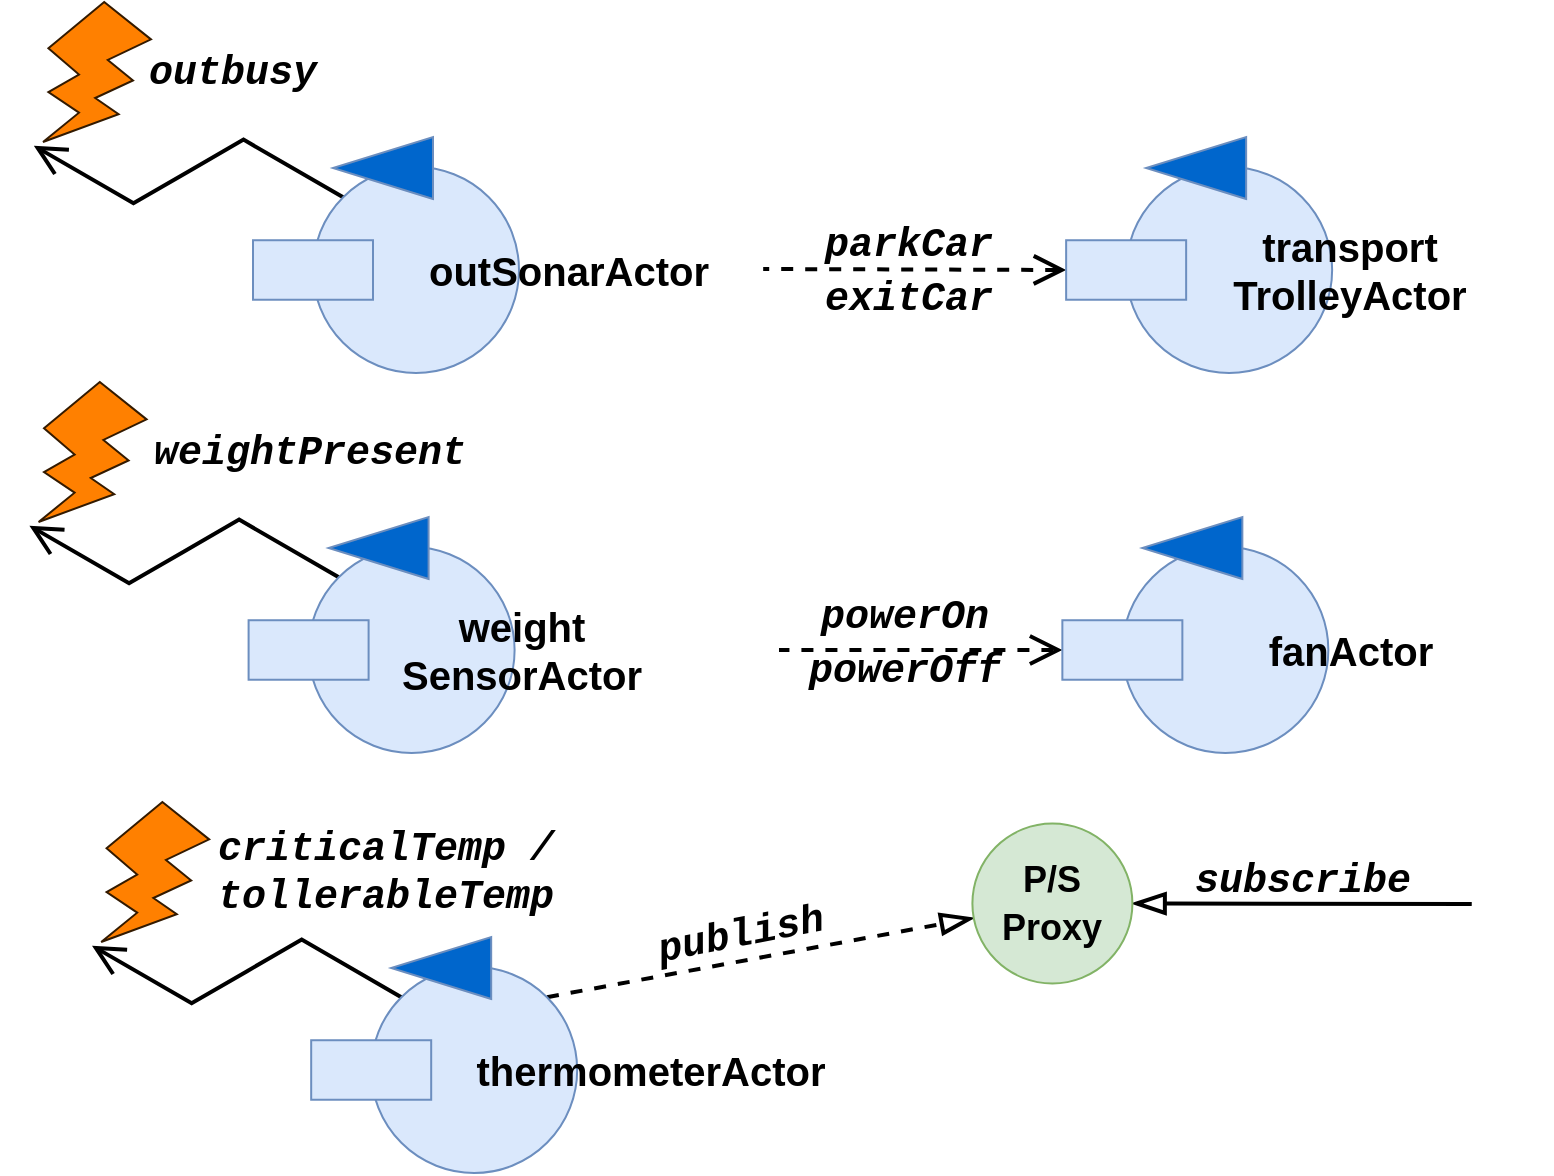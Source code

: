 <mxfile version="14.6.13" type="device"><diagram id="PS5p-miRpUZN3mHIzFUU" name="Pagina-1"><mxGraphModel dx="1216" dy="704" grid="1" gridSize="10" guides="1" tooltips="1" connect="1" arrows="1" fold="1" page="1" pageScale="1" pageWidth="827" pageHeight="1169" math="0" shadow="0"><root><mxCell id="0"/><mxCell id="1" parent="0"/><mxCell id="p0v2MCYOTG-1YUI7HmbI-3" style="edgeStyle=isometricEdgeStyle;rounded=0;orthogonalLoop=1;jettySize=auto;html=1;exitX=0;exitY=0;exitDx=0;exitDy=0;endSize=12;endArrow=open;endFill=0;elbow=vertical;entryX=-0.085;entryY=1.026;entryDx=0;entryDy=0;entryPerimeter=0;strokeWidth=2;" edge="1" parent="1" source="4LaPOjj_Q7NK6tY3Kzd9-4" target="p0v2MCYOTG-1YUI7HmbI-2"><mxGeometry relative="1" as="geometry"><mxPoint x="-35.5" y="171.5" as="targetPoint"/></mxGeometry></mxCell><mxCell id="4LaPOjj_Q7NK6tY3Kzd9-4" value="" style="ellipse;whiteSpace=wrap;html=1;aspect=fixed;fillColor=#dae8fc;fontStyle=1;fontFamily=Courier New;fontSize=20;strokeColor=#6c8ebf;" parent="1" vertex="1"><mxGeometry x="179.5" y="122.5" width="103" height="103" as="geometry"/></mxCell><mxCell id="4LaPOjj_Q7NK6tY3Kzd9-5" value="" style="triangle;whiteSpace=wrap;html=1;rotation=-180;strokeColor=#6C8EBF;fillColor=#0066CC;" parent="1" vertex="1"><mxGeometry x="189.5" y="107.5" width="50" height="31" as="geometry"/></mxCell><mxCell id="4LaPOjj_Q7NK6tY3Kzd9-6" value="" style="rounded=0;whiteSpace=wrap;html=1;fillColor=#dae8fc;strokeColor=#6c8ebf;" parent="1" vertex="1"><mxGeometry x="149.5" y="159.12" width="60" height="29.75" as="geometry"/></mxCell><mxCell id="4LaPOjj_Q7NK6tY3Kzd9-8" value="outSonarActor" style="text;html=1;strokeColor=none;fillColor=none;align=center;verticalAlign=middle;whiteSpace=wrap;rounded=0;fontSize=20;fontStyle=1" parent="1" vertex="1"><mxGeometry x="220.5" y="164" width="173" height="20" as="geometry"/></mxCell><mxCell id="p0v2MCYOTG-1YUI7HmbI-2" value="" style="verticalLabelPosition=bottom;verticalAlign=top;html=1;shape=mxgraph.basic.flash;rotation=0;direction=east;fillColor=#FF8000;strokeColor=#331A00;" vertex="1" parent="1"><mxGeometry x="44.5" y="40" width="54" height="70" as="geometry"/></mxCell><mxCell id="p0v2MCYOTG-1YUI7HmbI-4" value="outbusy" style="text;html=1;strokeColor=none;fillColor=none;align=center;verticalAlign=middle;whiteSpace=wrap;rounded=0;fontStyle=3;fontFamily=Courier New;fontSize=20;labelBackgroundColor=none;labelBorderColor=none;" vertex="1" parent="1"><mxGeometry x="74" y="61.5" width="131" height="27" as="geometry"/></mxCell><mxCell id="p0v2MCYOTG-1YUI7HmbI-8" style="edgeStyle=isometricEdgeStyle;rounded=0;orthogonalLoop=1;jettySize=auto;html=1;exitX=0;exitY=0;exitDx=0;exitDy=0;endSize=12;endArrow=open;endFill=0;elbow=vertical;entryX=-0.085;entryY=1.026;entryDx=0;entryDy=0;entryPerimeter=0;strokeWidth=2;" edge="1" parent="1" source="p0v2MCYOTG-1YUI7HmbI-9" target="p0v2MCYOTG-1YUI7HmbI-13"><mxGeometry relative="1" as="geometry"><mxPoint x="-6.41" y="571.5" as="targetPoint"/></mxGeometry></mxCell><mxCell id="p0v2MCYOTG-1YUI7HmbI-42" style="edgeStyle=none;rounded=0;orthogonalLoop=1;jettySize=auto;html=1;exitX=1;exitY=0;exitDx=0;exitDy=0;fontFamily=Courier New;fontSize=20;startArrow=none;startFill=0;endArrow=blockThin;endFill=0;startSize=12;endSize=12;strokeWidth=2;dashed=1;" edge="1" parent="1" source="p0v2MCYOTG-1YUI7HmbI-9" target="p0v2MCYOTG-1YUI7HmbI-40"><mxGeometry relative="1" as="geometry"/></mxCell><mxCell id="p0v2MCYOTG-1YUI7HmbI-9" value="" style="ellipse;whiteSpace=wrap;html=1;aspect=fixed;fillColor=#dae8fc;fontStyle=1;fontFamily=Courier New;fontSize=20;strokeColor=#6c8ebf;" vertex="1" parent="1"><mxGeometry x="208.59" y="522.5" width="103" height="103" as="geometry"/></mxCell><mxCell id="p0v2MCYOTG-1YUI7HmbI-10" value="" style="triangle;whiteSpace=wrap;html=1;rotation=-180;strokeColor=#6C8EBF;fillColor=#0066CC;" vertex="1" parent="1"><mxGeometry x="218.59" y="507.5" width="50" height="31" as="geometry"/></mxCell><mxCell id="p0v2MCYOTG-1YUI7HmbI-11" value="" style="rounded=0;whiteSpace=wrap;html=1;fillColor=#dae8fc;strokeColor=#6c8ebf;" vertex="1" parent="1"><mxGeometry x="178.59" y="559.12" width="60" height="29.75" as="geometry"/></mxCell><mxCell id="p0v2MCYOTG-1YUI7HmbI-12" value="thermometerActor" style="text;html=1;strokeColor=none;fillColor=none;align=center;verticalAlign=middle;whiteSpace=wrap;rounded=0;fontSize=20;fontStyle=1" vertex="1" parent="1"><mxGeometry x="261.5" y="563.99" width="173" height="20" as="geometry"/></mxCell><mxCell id="p0v2MCYOTG-1YUI7HmbI-13" value="" style="verticalLabelPosition=bottom;verticalAlign=top;html=1;shape=mxgraph.basic.flash;rotation=0;direction=east;fillColor=#FF8000;strokeColor=#331A00;" vertex="1" parent="1"><mxGeometry x="73.59" y="440" width="54" height="70" as="geometry"/></mxCell><mxCell id="p0v2MCYOTG-1YUI7HmbI-14" value="criticalTemp /&lt;br&gt;tollerableTemp" style="text;html=1;strokeColor=none;fillColor=none;align=center;verticalAlign=middle;whiteSpace=wrap;rounded=0;fontStyle=3;fontFamily=Courier New;fontSize=20;labelBackgroundColor=none;labelBorderColor=none;" vertex="1" parent="1"><mxGeometry x="119.68" y="450.75" width="191.91" height="48.5" as="geometry"/></mxCell><mxCell id="p0v2MCYOTG-1YUI7HmbI-15" style="edgeStyle=isometricEdgeStyle;rounded=0;orthogonalLoop=1;jettySize=auto;html=1;exitX=0;exitY=0;exitDx=0;exitDy=0;endSize=12;endArrow=open;endFill=0;elbow=vertical;entryX=-0.085;entryY=1.026;entryDx=0;entryDy=0;entryPerimeter=0;strokeWidth=2;" edge="1" parent="1" source="p0v2MCYOTG-1YUI7HmbI-16" target="p0v2MCYOTG-1YUI7HmbI-20"><mxGeometry relative="1" as="geometry"><mxPoint x="-37.7" y="361.5" as="targetPoint"/></mxGeometry></mxCell><mxCell id="p0v2MCYOTG-1YUI7HmbI-16" value="" style="ellipse;whiteSpace=wrap;html=1;aspect=fixed;fillColor=#dae8fc;fontStyle=1;fontFamily=Courier New;fontSize=20;strokeColor=#6c8ebf;" vertex="1" parent="1"><mxGeometry x="177.3" y="312.5" width="103" height="103" as="geometry"/></mxCell><mxCell id="p0v2MCYOTG-1YUI7HmbI-17" value="" style="triangle;whiteSpace=wrap;html=1;rotation=-180;strokeColor=#6C8EBF;fillColor=#0066CC;" vertex="1" parent="1"><mxGeometry x="187.3" y="297.5" width="50" height="31" as="geometry"/></mxCell><mxCell id="p0v2MCYOTG-1YUI7HmbI-18" value="" style="rounded=0;whiteSpace=wrap;html=1;fillColor=#dae8fc;strokeColor=#6c8ebf;" vertex="1" parent="1"><mxGeometry x="147.3" y="349.12" width="60" height="29.75" as="geometry"/></mxCell><mxCell id="p0v2MCYOTG-1YUI7HmbI-19" value="weight&lt;br&gt;SensorActor" style="text;html=1;strokeColor=none;fillColor=none;align=center;verticalAlign=middle;whiteSpace=wrap;rounded=0;fontSize=20;fontStyle=1" vertex="1" parent="1"><mxGeometry x="218.3" y="354" width="131.7" height="20" as="geometry"/></mxCell><mxCell id="p0v2MCYOTG-1YUI7HmbI-20" value="" style="verticalLabelPosition=bottom;verticalAlign=top;html=1;shape=mxgraph.basic.flash;rotation=0;direction=east;fillColor=#FF8000;strokeColor=#331A00;" vertex="1" parent="1"><mxGeometry x="42.3" y="230" width="54" height="70" as="geometry"/></mxCell><mxCell id="p0v2MCYOTG-1YUI7HmbI-21" value="weightPresent" style="text;html=1;strokeColor=none;fillColor=none;align=center;verticalAlign=middle;whiteSpace=wrap;rounded=0;fontStyle=3;fontFamily=Courier New;fontSize=20;labelBackgroundColor=none;labelBorderColor=none;" vertex="1" parent="1"><mxGeometry x="91.55" y="251.5" width="171.5" height="27" as="geometry"/></mxCell><mxCell id="p0v2MCYOTG-1YUI7HmbI-23" value="" style="ellipse;whiteSpace=wrap;html=1;aspect=fixed;fillColor=#dae8fc;fontStyle=1;fontFamily=Courier New;fontSize=20;strokeColor=#6c8ebf;" vertex="1" parent="1"><mxGeometry x="584.18" y="312.5" width="103" height="103" as="geometry"/></mxCell><mxCell id="p0v2MCYOTG-1YUI7HmbI-24" value="" style="triangle;whiteSpace=wrap;html=1;rotation=-180;strokeColor=#6C8EBF;fillColor=#0066CC;" vertex="1" parent="1"><mxGeometry x="594.18" y="297.5" width="50" height="31" as="geometry"/></mxCell><mxCell id="p0v2MCYOTG-1YUI7HmbI-29" style="rounded=0;orthogonalLoop=1;jettySize=auto;html=1;exitX=0;exitY=0.5;exitDx=0;exitDy=0;fontFamily=Courier New;fontSize=20;endArrow=none;endFill=0;endSize=12;strokeWidth=2;dashed=1;startArrow=open;startFill=0;startSize=12;" edge="1" parent="1" source="p0v2MCYOTG-1YUI7HmbI-25"><mxGeometry relative="1" as="geometry"><mxPoint x="412.5" y="364" as="targetPoint"/></mxGeometry></mxCell><mxCell id="p0v2MCYOTG-1YUI7HmbI-25" value="" style="rounded=0;whiteSpace=wrap;html=1;fillColor=#dae8fc;strokeColor=#6c8ebf;" vertex="1" parent="1"><mxGeometry x="554.18" y="349.12" width="60" height="29.75" as="geometry"/></mxCell><mxCell id="p0v2MCYOTG-1YUI7HmbI-26" value="fanActor" style="text;html=1;strokeColor=none;fillColor=none;align=center;verticalAlign=middle;whiteSpace=wrap;rounded=0;fontSize=20;fontStyle=1" vertex="1" parent="1"><mxGeometry x="639.59" y="354" width="117.32" height="20" as="geometry"/></mxCell><mxCell id="p0v2MCYOTG-1YUI7HmbI-30" value="powerOn" style="text;html=1;strokeColor=none;fillColor=none;align=center;verticalAlign=middle;whiteSpace=wrap;rounded=0;fontStyle=3;fontFamily=Courier New;fontSize=20;labelBackgroundColor=none;labelBorderColor=none;" vertex="1" parent="1"><mxGeometry x="410" y="333" width="131" height="27" as="geometry"/></mxCell><mxCell id="p0v2MCYOTG-1YUI7HmbI-31" value="powerOff" style="text;html=1;strokeColor=none;fillColor=none;align=center;verticalAlign=middle;whiteSpace=wrap;rounded=0;fontStyle=3;fontFamily=Courier New;fontSize=20;labelBackgroundColor=none;labelBorderColor=none;" vertex="1" parent="1"><mxGeometry x="410" y="360" width="131" height="27" as="geometry"/></mxCell><mxCell id="p0v2MCYOTG-1YUI7HmbI-32" value="" style="ellipse;whiteSpace=wrap;html=1;aspect=fixed;fillColor=#dae8fc;fontStyle=1;fontFamily=Courier New;fontSize=20;strokeColor=#6c8ebf;" vertex="1" parent="1"><mxGeometry x="586.07" y="122.5" width="103" height="103" as="geometry"/></mxCell><mxCell id="p0v2MCYOTG-1YUI7HmbI-33" value="" style="triangle;whiteSpace=wrap;html=1;rotation=-180;strokeColor=#6C8EBF;fillColor=#0066CC;" vertex="1" parent="1"><mxGeometry x="596.07" y="107.5" width="50" height="31" as="geometry"/></mxCell><mxCell id="p0v2MCYOTG-1YUI7HmbI-34" style="rounded=0;orthogonalLoop=1;jettySize=auto;html=1;exitX=0;exitY=0.5;exitDx=0;exitDy=0;fontFamily=Courier New;fontSize=20;endArrow=none;endFill=0;endSize=12;strokeWidth=2;dashed=1;startArrow=open;startFill=0;startSize=12;" edge="1" parent="1" source="p0v2MCYOTG-1YUI7HmbI-35"><mxGeometry relative="1" as="geometry"><mxPoint x="404.59" y="173.5" as="targetPoint"/></mxGeometry></mxCell><mxCell id="p0v2MCYOTG-1YUI7HmbI-35" value="" style="rounded=0;whiteSpace=wrap;html=1;fillColor=#dae8fc;strokeColor=#6c8ebf;" vertex="1" parent="1"><mxGeometry x="556.07" y="159.12" width="60" height="29.75" as="geometry"/></mxCell><mxCell id="p0v2MCYOTG-1YUI7HmbI-36" value="transport&lt;br&gt;TrolleyActor" style="text;html=1;strokeColor=none;fillColor=none;align=center;verticalAlign=middle;whiteSpace=wrap;rounded=0;fontSize=20;fontStyle=1" vertex="1" parent="1"><mxGeometry x="598.25" y="163.99" width="200" height="20" as="geometry"/></mxCell><mxCell id="p0v2MCYOTG-1YUI7HmbI-37" value="parkCar" style="text;html=1;strokeColor=none;fillColor=none;align=center;verticalAlign=middle;whiteSpace=wrap;rounded=0;fontStyle=3;fontFamily=Courier New;fontSize=20;labelBackgroundColor=none;labelBorderColor=none;" vertex="1" parent="1"><mxGeometry x="411.89" y="147.5" width="131" height="27" as="geometry"/></mxCell><mxCell id="p0v2MCYOTG-1YUI7HmbI-38" value="exitCar" style="text;html=1;strokeColor=none;fillColor=none;align=center;verticalAlign=middle;whiteSpace=wrap;rounded=0;fontStyle=3;fontFamily=Courier New;fontSize=20;labelBackgroundColor=none;labelBorderColor=none;" vertex="1" parent="1"><mxGeometry x="411.89" y="174.5" width="131" height="27" as="geometry"/></mxCell><mxCell id="p0v2MCYOTG-1YUI7HmbI-46" style="edgeStyle=none;rounded=0;orthogonalLoop=1;jettySize=auto;html=1;fontFamily=Courier New;fontSize=18;startArrow=blockThin;startFill=0;endArrow=none;endFill=0;startSize=12;endSize=12;strokeWidth=2;" edge="1" parent="1" source="p0v2MCYOTG-1YUI7HmbI-40"><mxGeometry relative="1" as="geometry"><mxPoint x="758.865" y="491" as="targetPoint"/></mxGeometry></mxCell><mxCell id="p0v2MCYOTG-1YUI7HmbI-40" value="&lt;span style=&quot;color: rgb(0 , 0 , 0) ; font-family: &amp;#34;helvetica&amp;#34; ; font-size: 18px ; font-style: normal ; font-weight: 700 ; letter-spacing: normal ; text-align: center ; text-indent: 0px ; text-transform: none ; word-spacing: 0px ; display: inline ; float: none&quot;&gt;P/S&lt;/span&gt;&lt;br style=&quot;color: rgb(0 , 0 , 0) ; font-family: &amp;#34;helvetica&amp;#34; ; font-size: 18px ; font-style: normal ; font-weight: 700 ; letter-spacing: normal ; text-align: center ; text-indent: 0px ; text-transform: none ; word-spacing: 0px&quot;&gt;&lt;span style=&quot;color: rgb(0 , 0 , 0) ; font-family: &amp;#34;helvetica&amp;#34; ; font-size: 18px ; font-style: normal ; font-weight: 700 ; letter-spacing: normal ; text-align: center ; text-indent: 0px ; text-transform: none ; word-spacing: 0px ; display: inline ; float: none&quot;&gt;Proxy&lt;/span&gt;" style="ellipse;whiteSpace=wrap;html=1;aspect=fixed;labelBackgroundColor=none;fontFamily=Courier New;fontSize=20;strokeColor=#82b366;fillColor=#d5e8d4;" vertex="1" parent="1"><mxGeometry x="509.2" y="450.75" width="80" height="80" as="geometry"/></mxCell><mxCell id="p0v2MCYOTG-1YUI7HmbI-44" value="publish" style="text;html=1;strokeColor=none;fillColor=none;align=center;verticalAlign=middle;whiteSpace=wrap;rounded=0;fontStyle=3;fontFamily=Courier New;fontSize=20;labelBackgroundColor=none;labelBorderColor=none;rotation=349;" vertex="1" parent="1"><mxGeometry x="327.7" y="492.5" width="131" height="27" as="geometry"/></mxCell><mxCell id="p0v2MCYOTG-1YUI7HmbI-47" value="subscribe" style="text;html=1;strokeColor=none;fillColor=none;align=center;verticalAlign=middle;whiteSpace=wrap;rounded=0;fontStyle=3;fontFamily=Courier New;fontSize=20;labelBackgroundColor=none;labelBorderColor=none;" vertex="1" parent="1"><mxGeometry x="608.52" y="465.5" width="131" height="27" as="geometry"/></mxCell></root></mxGraphModel></diagram></mxfile>